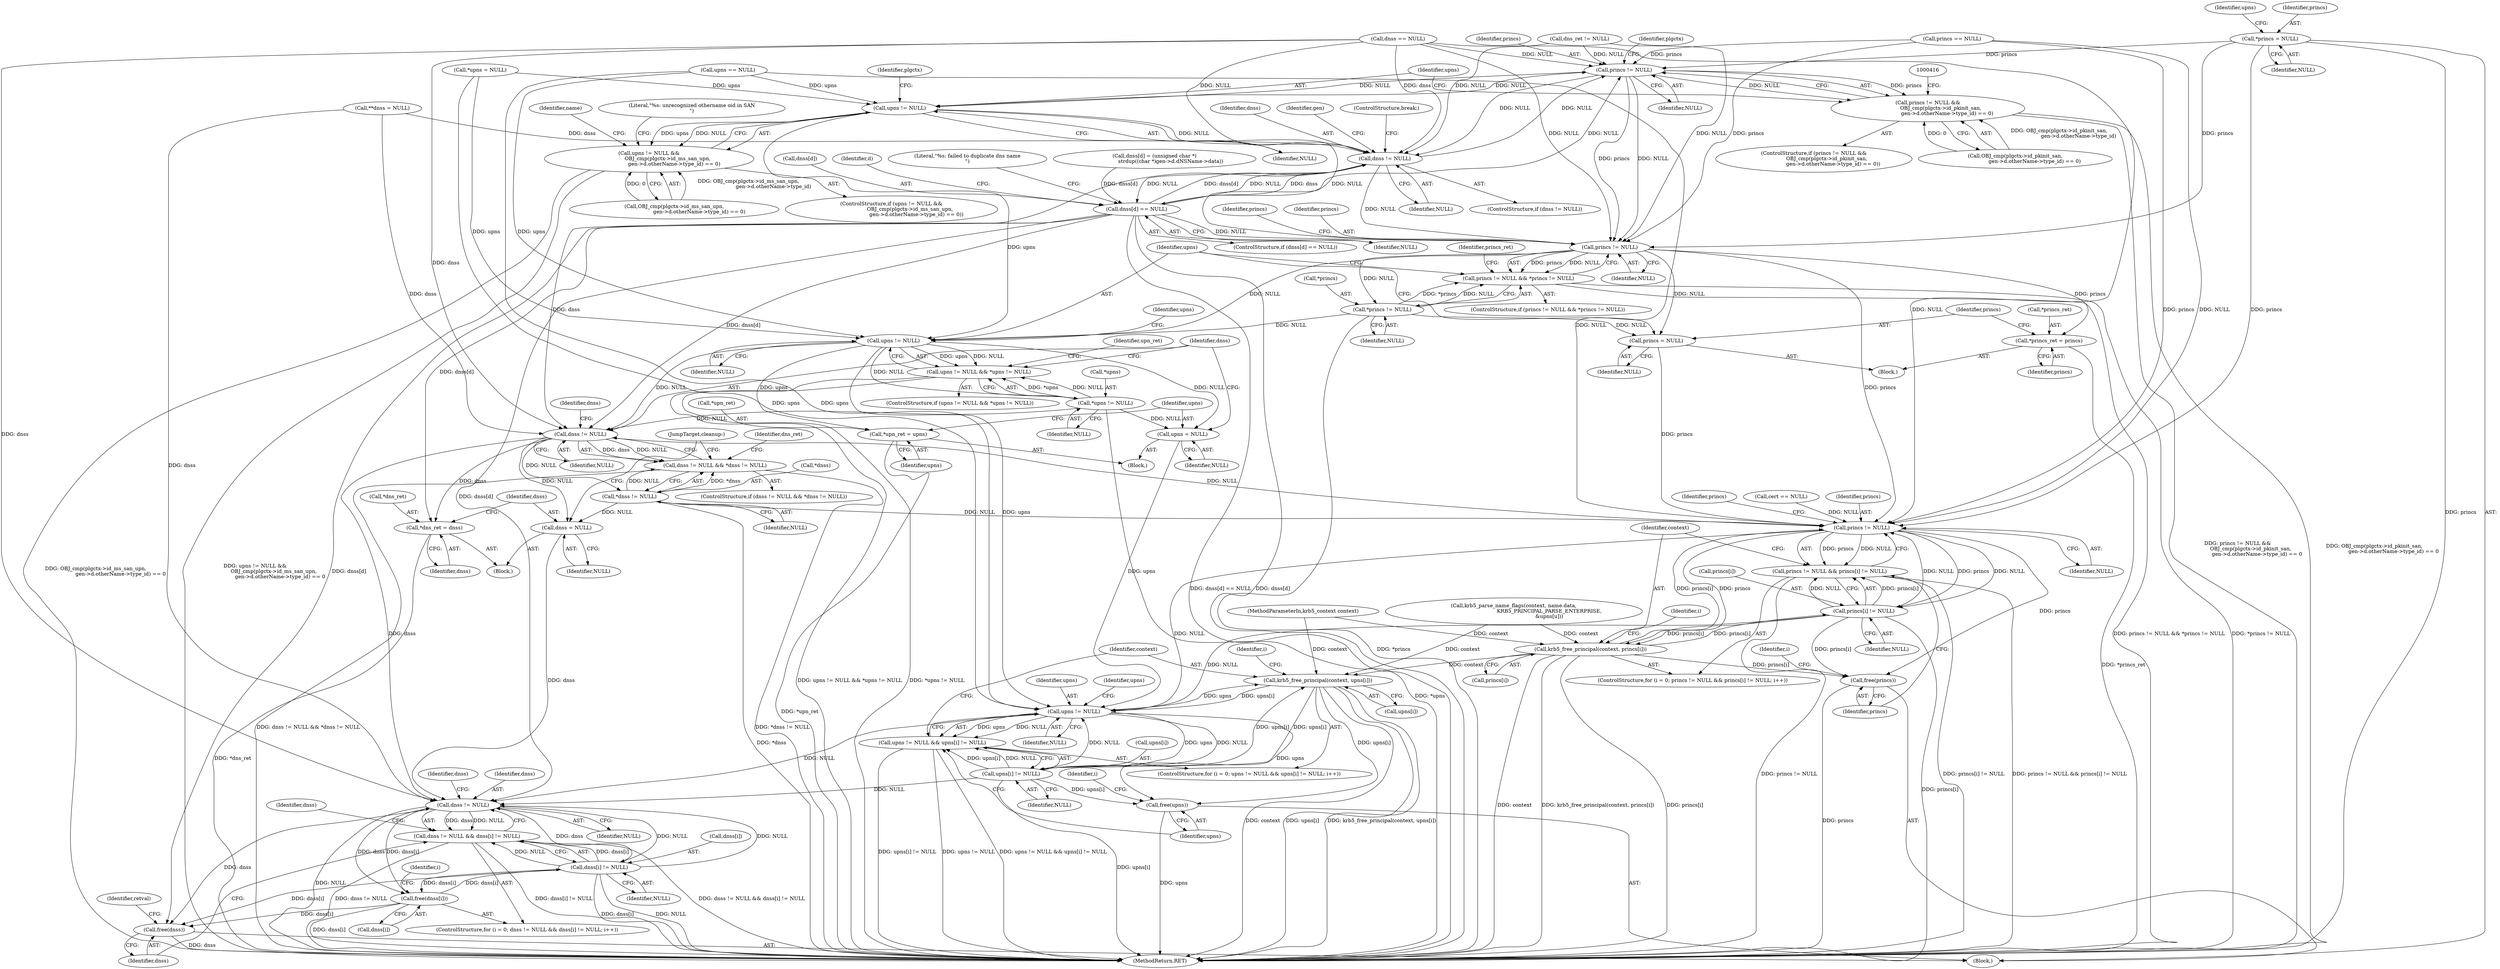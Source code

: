 digraph "0_krb5_50fe4074f188c2d4da0c421e96553acea8378db2@pointer" {
"1000135" [label="(Call,*princs = NULL)"];
"1000397" [label="(Call,princs != NULL)"];
"1000396" [label="(Call,princs != NULL &&\n                OBJ_cmp(plgctx->id_pkinit_san,\n                        gen->d.otherName->type_id) == 0)"];
"1000448" [label="(Call,upns != NULL)"];
"1000447" [label="(Call,upns != NULL &&\n                       OBJ_cmp(plgctx->id_ms_san_upn,\n                               gen->d.otherName->type_id) == 0)"];
"1000508" [label="(Call,dnss != NULL)"];
"1000557" [label="(Call,dnss[d] == NULL)"];
"1000589" [label="(Call,princs != NULL)"];
"1000588" [label="(Call,princs != NULL && *princs != NULL)"];
"1000592" [label="(Call,*princs != NULL)"];
"1000601" [label="(Call,princs = NULL)"];
"1000644" [label="(Call,princs != NULL)"];
"1000643" [label="(Call,princs != NULL && princs[i] != NULL)"];
"1000647" [label="(Call,princs[i] != NULL)"];
"1000654" [label="(Call,krb5_free_principal(context, princs[i]))"];
"1000659" [label="(Call,free(princs))"];
"1000676" [label="(Call,krb5_free_principal(context, upns[i]))"];
"1000666" [label="(Call,upns != NULL)"];
"1000665" [label="(Call,upns != NULL && upns[i] != NULL)"];
"1000669" [label="(Call,upns[i] != NULL)"];
"1000681" [label="(Call,free(upns))"];
"1000688" [label="(Call,dnss != NULL)"];
"1000687" [label="(Call,dnss != NULL && dnss[i] != NULL)"];
"1000691" [label="(Call,dnss[i] != NULL)"];
"1000698" [label="(Call,free(dnss[i]))"];
"1000702" [label="(Call,free(dnss))"];
"1000606" [label="(Call,upns != NULL)"];
"1000605" [label="(Call,upns != NULL && *upns != NULL)"];
"1000609" [label="(Call,*upns != NULL)"];
"1000618" [label="(Call,upns = NULL)"];
"1000623" [label="(Call,dnss != NULL)"];
"1000622" [label="(Call,dnss != NULL && *dnss != NULL)"];
"1000626" [label="(Call,*dnss != NULL)"];
"1000635" [label="(Call,dnss = NULL)"];
"1000631" [label="(Call,*dns_ret = dnss)"];
"1000614" [label="(Call,*upn_ret = upns)"];
"1000597" [label="(Call,*princs_ret = princs)"];
"1000509" [label="(Identifier,dnss)"];
"1000140" [label="(Identifier,upns)"];
"1000685" [label="(Identifier,i)"];
"1000693" [label="(Identifier,dnss)"];
"1000397" [label="(Call,princs != NULL)"];
"1000607" [label="(Identifier,upns)"];
"1000632" [label="(Call,*dns_ret)"];
"1000136" [label="(Identifier,princs)"];
"1000468" [label="(Identifier,name)"];
"1000403" [label="(Identifier,plgctx)"];
"1000139" [label="(Call,*upns = NULL)"];
"1000594" [label="(Identifier,princs)"];
"1000611" [label="(Identifier,upns)"];
"1000695" [label="(Identifier,NULL)"];
"1000603" [label="(Identifier,NULL)"];
"1000590" [label="(Identifier,princs)"];
"1000626" [label="(Call,*dnss != NULL)"];
"1000135" [label="(Call,*princs = NULL)"];
"1000477" [label="(Call,krb5_parse_name_flags(context, name.data,\n                                            KRB5_PRINCIPAL_PARSE_ENTERPRISE,\n                                            &upns[u]))"];
"1000660" [label="(Identifier,princs)"];
"1000313" [label="(Call,dns_ret != NULL)"];
"1000677" [label="(Identifier,context)"];
"1000620" [label="(Identifier,NULL)"];
"1000628" [label="(Identifier,dnss)"];
"1000606" [label="(Call,upns != NULL)"];
"1000510" [label="(Identifier,NULL)"];
"1000646" [label="(Identifier,NULL)"];
"1000143" [label="(Call,**dnss = NULL)"];
"1000699" [label="(Call,dnss[i])"];
"1000598" [label="(Call,*princs_ret)"];
"1000688" [label="(Call,dnss != NULL)"];
"1000282" [label="(Call,princs == NULL)"];
"1000670" [label="(Call,upns[i])"];
"1000682" [label="(Identifier,upns)"];
"1000569" [label="(Identifier,d)"];
"1000561" [label="(Identifier,NULL)"];
"1000678" [label="(Call,upns[i])"];
"1000665" [label="(Call,upns != NULL && upns[i] != NULL)"];
"1000599" [label="(Identifier,princs_ret)"];
"1000627" [label="(Call,*dnss)"];
"1000507" [label="(ControlStructure,if (dnss != NULL))"];
"1000447" [label="(Call,upns != NULL &&\n                       OBJ_cmp(plgctx->id_ms_san_upn,\n                               gen->d.otherName->type_id) == 0)"];
"1000605" [label="(Call,upns != NULL && *upns != NULL)"];
"1000661" [label="(ControlStructure,for (i = 0; upns != NULL && upns[i] != NULL; i++))"];
"1000659" [label="(Call,free(princs))"];
"1000517" [label="(Identifier,gen)"];
"1000635" [label="(Call,dnss = NULL)"];
"1000690" [label="(Identifier,NULL)"];
"1000616" [label="(Identifier,upn_ret)"];
"1000634" [label="(Identifier,dnss)"];
"1000689" [label="(Identifier,dnss)"];
"1000593" [label="(Call,*princs)"];
"1000633" [label="(Identifier,dns_ret)"];
"1000698" [label="(Call,free(dnss[i]))"];
"1000669" [label="(Call,upns[i] != NULL)"];
"1000608" [label="(Identifier,NULL)"];
"1000687" [label="(Call,dnss != NULL && dnss[i] != NULL)"];
"1000588" [label="(Call,princs != NULL && *princs != NULL)"];
"1000666" [label="(Call,upns != NULL)"];
"1000502" [label="(Literal,\"%s: unrecognized othername oid in SAN\n\")"];
"1000602" [label="(Identifier,princs)"];
"1000621" [label="(ControlStructure,if (dnss != NULL && *dnss != NULL))"];
"1000676" [label="(Call,krb5_free_principal(context, upns[i]))"];
"1000619" [label="(Identifier,upns)"];
"1000111" [label="(Block,)"];
"1000622" [label="(Call,dnss != NULL && *dnss != NULL)"];
"1000683" [label="(ControlStructure,for (i = 0; dnss != NULL && dnss[i] != NULL; i++))"];
"1000655" [label="(Identifier,context)"];
"1000400" [label="(Call,OBJ_cmp(plgctx->id_pkinit_san,\n                        gen->d.otherName->type_id) == 0)"];
"1000572" [label="(ControlStructure,break;)"];
"1000564" [label="(Literal,\"%s: failed to duplicate dns name\n\")"];
"1000137" [label="(Identifier,NULL)"];
"1000591" [label="(Identifier,NULL)"];
"1000601" [label="(Call,princs = NULL)"];
"1000656" [label="(Call,princs[i])"];
"1000557" [label="(Call,dnss[d] == NULL)"];
"1000681" [label="(Call,free(upns))"];
"1000663" [label="(Identifier,i)"];
"1000610" [label="(Call,*upns)"];
"1000636" [label="(Identifier,dnss)"];
"1000638" [label="(JumpTarget,cleanup:)"];
"1000540" [label="(Call,dnss[d] = (unsigned char *)\n                    strdup((char *)gen->d.dNSName->data))"];
"1000667" [label="(Identifier,upns)"];
"1000623" [label="(Call,dnss != NULL)"];
"1000649" [label="(Identifier,princs)"];
"1000399" [label="(Identifier,NULL)"];
"1000451" [label="(Call,OBJ_cmp(plgctx->id_ms_san_upn,\n                               gen->d.otherName->type_id) == 0)"];
"1000647" [label="(Call,princs[i] != NULL)"];
"1000700" [label="(Identifier,dnss)"];
"1000615" [label="(Call,*upn_ret)"];
"1000671" [label="(Identifier,upns)"];
"1000508" [label="(Call,dnss != NULL)"];
"1000631" [label="(Call,*dns_ret = dnss)"];
"1000703" [label="(Identifier,dnss)"];
"1000648" [label="(Call,princs[i])"];
"1000630" [label="(Block,)"];
"1000612" [label="(Identifier,NULL)"];
"1000692" [label="(Call,dnss[i])"];
"1000668" [label="(Identifier,NULL)"];
"1000637" [label="(Identifier,NULL)"];
"1000210" [label="(Call,cert == NULL)"];
"1000639" [label="(ControlStructure,for (i = 0; princs != NULL && princs[i] != NULL; i++))"];
"1000654" [label="(Call,krb5_free_principal(context, princs[i]))"];
"1000651" [label="(Identifier,NULL)"];
"1000614" [label="(Call,*upn_ret = upns)"];
"1000587" [label="(ControlStructure,if (princs != NULL && *princs != NULL))"];
"1000625" [label="(Identifier,NULL)"];
"1000448" [label="(Call,upns != NULL)"];
"1000449" [label="(Identifier,upns)"];
"1000395" [label="(ControlStructure,if (princs != NULL &&\n                OBJ_cmp(plgctx->id_pkinit_san,\n                        gen->d.otherName->type_id) == 0))"];
"1000675" [label="(Identifier,i)"];
"1000556" [label="(ControlStructure,if (dnss[d] == NULL))"];
"1000592" [label="(Call,*princs != NULL)"];
"1000697" [label="(Identifier,i)"];
"1000604" [label="(ControlStructure,if (upns != NULL && *upns != NULL))"];
"1000104" [label="(MethodParameterIn,krb5_context context)"];
"1000558" [label="(Call,dnss[d])"];
"1000702" [label="(Call,free(dnss))"];
"1000617" [label="(Identifier,upns)"];
"1000673" [label="(Identifier,NULL)"];
"1000597" [label="(Call,*princs_ret = princs)"];
"1000644" [label="(Call,princs != NULL)"];
"1000691" [label="(Call,dnss[i] != NULL)"];
"1000706" [label="(MethodReturn,RET)"];
"1000450" [label="(Identifier,NULL)"];
"1000609" [label="(Call,*upns != NULL)"];
"1000304" [label="(Call,upns == NULL)"];
"1000595" [label="(Identifier,NULL)"];
"1000618" [label="(Call,upns = NULL)"];
"1000624" [label="(Identifier,dnss)"];
"1000643" [label="(Call,princs != NULL && princs[i] != NULL)"];
"1000596" [label="(Block,)"];
"1000398" [label="(Identifier,princs)"];
"1000454" [label="(Identifier,plgctx)"];
"1000705" [label="(Identifier,retval)"];
"1000600" [label="(Identifier,princs)"];
"1000645" [label="(Identifier,princs)"];
"1000629" [label="(Identifier,NULL)"];
"1000589" [label="(Call,princs != NULL)"];
"1000613" [label="(Block,)"];
"1000446" [label="(ControlStructure,if (upns != NULL &&\n                       OBJ_cmp(plgctx->id_ms_san_upn,\n                               gen->d.otherName->type_id) == 0))"];
"1000653" [label="(Identifier,i)"];
"1000327" [label="(Call,dnss == NULL)"];
"1000396" [label="(Call,princs != NULL &&\n                OBJ_cmp(plgctx->id_pkinit_san,\n                        gen->d.otherName->type_id) == 0)"];
"1000135" -> "1000111"  [label="AST: "];
"1000135" -> "1000137"  [label="CFG: "];
"1000136" -> "1000135"  [label="AST: "];
"1000137" -> "1000135"  [label="AST: "];
"1000140" -> "1000135"  [label="CFG: "];
"1000135" -> "1000706"  [label="DDG: princs"];
"1000135" -> "1000397"  [label="DDG: princs"];
"1000135" -> "1000589"  [label="DDG: princs"];
"1000135" -> "1000644"  [label="DDG: princs"];
"1000397" -> "1000396"  [label="AST: "];
"1000397" -> "1000399"  [label="CFG: "];
"1000398" -> "1000397"  [label="AST: "];
"1000399" -> "1000397"  [label="AST: "];
"1000403" -> "1000397"  [label="CFG: "];
"1000396" -> "1000397"  [label="CFG: "];
"1000397" -> "1000396"  [label="DDG: princs"];
"1000397" -> "1000396"  [label="DDG: NULL"];
"1000282" -> "1000397"  [label="DDG: princs"];
"1000313" -> "1000397"  [label="DDG: NULL"];
"1000448" -> "1000397"  [label="DDG: NULL"];
"1000327" -> "1000397"  [label="DDG: NULL"];
"1000508" -> "1000397"  [label="DDG: NULL"];
"1000557" -> "1000397"  [label="DDG: NULL"];
"1000397" -> "1000448"  [label="DDG: NULL"];
"1000397" -> "1000508"  [label="DDG: NULL"];
"1000397" -> "1000589"  [label="DDG: princs"];
"1000397" -> "1000589"  [label="DDG: NULL"];
"1000396" -> "1000395"  [label="AST: "];
"1000396" -> "1000400"  [label="CFG: "];
"1000400" -> "1000396"  [label="AST: "];
"1000416" -> "1000396"  [label="CFG: "];
"1000449" -> "1000396"  [label="CFG: "];
"1000396" -> "1000706"  [label="DDG: princs != NULL &&\n                OBJ_cmp(plgctx->id_pkinit_san,\n                        gen->d.otherName->type_id) == 0"];
"1000396" -> "1000706"  [label="DDG: OBJ_cmp(plgctx->id_pkinit_san,\n                        gen->d.otherName->type_id) == 0"];
"1000400" -> "1000396"  [label="DDG: OBJ_cmp(plgctx->id_pkinit_san,\n                        gen->d.otherName->type_id)"];
"1000400" -> "1000396"  [label="DDG: 0"];
"1000448" -> "1000447"  [label="AST: "];
"1000448" -> "1000450"  [label="CFG: "];
"1000449" -> "1000448"  [label="AST: "];
"1000450" -> "1000448"  [label="AST: "];
"1000454" -> "1000448"  [label="CFG: "];
"1000447" -> "1000448"  [label="CFG: "];
"1000448" -> "1000447"  [label="DDG: upns"];
"1000448" -> "1000447"  [label="DDG: NULL"];
"1000304" -> "1000448"  [label="DDG: upns"];
"1000139" -> "1000448"  [label="DDG: upns"];
"1000448" -> "1000508"  [label="DDG: NULL"];
"1000448" -> "1000589"  [label="DDG: NULL"];
"1000448" -> "1000606"  [label="DDG: upns"];
"1000447" -> "1000446"  [label="AST: "];
"1000447" -> "1000451"  [label="CFG: "];
"1000451" -> "1000447"  [label="AST: "];
"1000468" -> "1000447"  [label="CFG: "];
"1000502" -> "1000447"  [label="CFG: "];
"1000447" -> "1000706"  [label="DDG: upns != NULL &&\n                       OBJ_cmp(plgctx->id_ms_san_upn,\n                               gen->d.otherName->type_id) == 0"];
"1000447" -> "1000706"  [label="DDG: OBJ_cmp(plgctx->id_ms_san_upn,\n                               gen->d.otherName->type_id) == 0"];
"1000451" -> "1000447"  [label="DDG: OBJ_cmp(plgctx->id_ms_san_upn,\n                               gen->d.otherName->type_id)"];
"1000451" -> "1000447"  [label="DDG: 0"];
"1000508" -> "1000507"  [label="AST: "];
"1000508" -> "1000510"  [label="CFG: "];
"1000509" -> "1000508"  [label="AST: "];
"1000510" -> "1000508"  [label="AST: "];
"1000517" -> "1000508"  [label="CFG: "];
"1000572" -> "1000508"  [label="CFG: "];
"1000143" -> "1000508"  [label="DDG: dnss"];
"1000327" -> "1000508"  [label="DDG: dnss"];
"1000327" -> "1000508"  [label="DDG: NULL"];
"1000557" -> "1000508"  [label="DDG: dnss[d]"];
"1000557" -> "1000508"  [label="DDG: NULL"];
"1000313" -> "1000508"  [label="DDG: NULL"];
"1000508" -> "1000557"  [label="DDG: dnss"];
"1000508" -> "1000557"  [label="DDG: NULL"];
"1000508" -> "1000589"  [label="DDG: NULL"];
"1000508" -> "1000623"  [label="DDG: dnss"];
"1000557" -> "1000556"  [label="AST: "];
"1000557" -> "1000561"  [label="CFG: "];
"1000558" -> "1000557"  [label="AST: "];
"1000561" -> "1000557"  [label="AST: "];
"1000564" -> "1000557"  [label="CFG: "];
"1000569" -> "1000557"  [label="CFG: "];
"1000557" -> "1000706"  [label="DDG: dnss[d] == NULL"];
"1000557" -> "1000706"  [label="DDG: dnss[d]"];
"1000540" -> "1000557"  [label="DDG: dnss[d]"];
"1000557" -> "1000589"  [label="DDG: NULL"];
"1000557" -> "1000623"  [label="DDG: dnss[d]"];
"1000557" -> "1000631"  [label="DDG: dnss[d]"];
"1000557" -> "1000688"  [label="DDG: dnss[d]"];
"1000557" -> "1000702"  [label="DDG: dnss[d]"];
"1000589" -> "1000588"  [label="AST: "];
"1000589" -> "1000591"  [label="CFG: "];
"1000590" -> "1000589"  [label="AST: "];
"1000591" -> "1000589"  [label="AST: "];
"1000594" -> "1000589"  [label="CFG: "];
"1000588" -> "1000589"  [label="CFG: "];
"1000589" -> "1000588"  [label="DDG: princs"];
"1000589" -> "1000588"  [label="DDG: NULL"];
"1000282" -> "1000589"  [label="DDG: princs"];
"1000313" -> "1000589"  [label="DDG: NULL"];
"1000327" -> "1000589"  [label="DDG: NULL"];
"1000589" -> "1000592"  [label="DDG: NULL"];
"1000589" -> "1000597"  [label="DDG: princs"];
"1000589" -> "1000601"  [label="DDG: NULL"];
"1000589" -> "1000606"  [label="DDG: NULL"];
"1000589" -> "1000644"  [label="DDG: princs"];
"1000588" -> "1000587"  [label="AST: "];
"1000588" -> "1000592"  [label="CFG: "];
"1000592" -> "1000588"  [label="AST: "];
"1000599" -> "1000588"  [label="CFG: "];
"1000607" -> "1000588"  [label="CFG: "];
"1000588" -> "1000706"  [label="DDG: princs != NULL && *princs != NULL"];
"1000588" -> "1000706"  [label="DDG: *princs != NULL"];
"1000592" -> "1000588"  [label="DDG: *princs"];
"1000592" -> "1000588"  [label="DDG: NULL"];
"1000592" -> "1000595"  [label="CFG: "];
"1000593" -> "1000592"  [label="AST: "];
"1000595" -> "1000592"  [label="AST: "];
"1000592" -> "1000706"  [label="DDG: *princs"];
"1000592" -> "1000601"  [label="DDG: NULL"];
"1000592" -> "1000606"  [label="DDG: NULL"];
"1000601" -> "1000596"  [label="AST: "];
"1000601" -> "1000603"  [label="CFG: "];
"1000602" -> "1000601"  [label="AST: "];
"1000603" -> "1000601"  [label="AST: "];
"1000607" -> "1000601"  [label="CFG: "];
"1000601" -> "1000644"  [label="DDG: princs"];
"1000644" -> "1000643"  [label="AST: "];
"1000644" -> "1000646"  [label="CFG: "];
"1000645" -> "1000644"  [label="AST: "];
"1000646" -> "1000644"  [label="AST: "];
"1000649" -> "1000644"  [label="CFG: "];
"1000643" -> "1000644"  [label="CFG: "];
"1000644" -> "1000643"  [label="DDG: princs"];
"1000644" -> "1000643"  [label="DDG: NULL"];
"1000654" -> "1000644"  [label="DDG: princs[i]"];
"1000282" -> "1000644"  [label="DDG: princs"];
"1000282" -> "1000644"  [label="DDG: NULL"];
"1000304" -> "1000644"  [label="DDG: NULL"];
"1000327" -> "1000644"  [label="DDG: NULL"];
"1000623" -> "1000644"  [label="DDG: NULL"];
"1000210" -> "1000644"  [label="DDG: NULL"];
"1000647" -> "1000644"  [label="DDG: NULL"];
"1000626" -> "1000644"  [label="DDG: NULL"];
"1000644" -> "1000647"  [label="DDG: princs"];
"1000644" -> "1000647"  [label="DDG: NULL"];
"1000644" -> "1000654"  [label="DDG: princs"];
"1000644" -> "1000659"  [label="DDG: princs"];
"1000644" -> "1000666"  [label="DDG: NULL"];
"1000643" -> "1000639"  [label="AST: "];
"1000643" -> "1000647"  [label="CFG: "];
"1000647" -> "1000643"  [label="AST: "];
"1000655" -> "1000643"  [label="CFG: "];
"1000660" -> "1000643"  [label="CFG: "];
"1000643" -> "1000706"  [label="DDG: princs != NULL && princs[i] != NULL"];
"1000643" -> "1000706"  [label="DDG: princs != NULL"];
"1000643" -> "1000706"  [label="DDG: princs[i] != NULL"];
"1000647" -> "1000643"  [label="DDG: princs[i]"];
"1000647" -> "1000643"  [label="DDG: NULL"];
"1000647" -> "1000651"  [label="CFG: "];
"1000648" -> "1000647"  [label="AST: "];
"1000651" -> "1000647"  [label="AST: "];
"1000647" -> "1000706"  [label="DDG: princs[i]"];
"1000654" -> "1000647"  [label="DDG: princs[i]"];
"1000647" -> "1000654"  [label="DDG: princs[i]"];
"1000647" -> "1000659"  [label="DDG: princs[i]"];
"1000647" -> "1000666"  [label="DDG: NULL"];
"1000654" -> "1000639"  [label="AST: "];
"1000654" -> "1000656"  [label="CFG: "];
"1000655" -> "1000654"  [label="AST: "];
"1000656" -> "1000654"  [label="AST: "];
"1000653" -> "1000654"  [label="CFG: "];
"1000654" -> "1000706"  [label="DDG: princs[i]"];
"1000654" -> "1000706"  [label="DDG: context"];
"1000654" -> "1000706"  [label="DDG: krb5_free_principal(context, princs[i])"];
"1000477" -> "1000654"  [label="DDG: context"];
"1000104" -> "1000654"  [label="DDG: context"];
"1000654" -> "1000659"  [label="DDG: princs[i]"];
"1000654" -> "1000676"  [label="DDG: context"];
"1000659" -> "1000111"  [label="AST: "];
"1000659" -> "1000660"  [label="CFG: "];
"1000660" -> "1000659"  [label="AST: "];
"1000663" -> "1000659"  [label="CFG: "];
"1000659" -> "1000706"  [label="DDG: princs"];
"1000676" -> "1000661"  [label="AST: "];
"1000676" -> "1000678"  [label="CFG: "];
"1000677" -> "1000676"  [label="AST: "];
"1000678" -> "1000676"  [label="AST: "];
"1000675" -> "1000676"  [label="CFG: "];
"1000676" -> "1000706"  [label="DDG: upns[i]"];
"1000676" -> "1000706"  [label="DDG: krb5_free_principal(context, upns[i])"];
"1000676" -> "1000706"  [label="DDG: context"];
"1000676" -> "1000666"  [label="DDG: upns[i]"];
"1000676" -> "1000669"  [label="DDG: upns[i]"];
"1000477" -> "1000676"  [label="DDG: context"];
"1000104" -> "1000676"  [label="DDG: context"];
"1000669" -> "1000676"  [label="DDG: upns[i]"];
"1000666" -> "1000676"  [label="DDG: upns"];
"1000676" -> "1000681"  [label="DDG: upns[i]"];
"1000666" -> "1000665"  [label="AST: "];
"1000666" -> "1000668"  [label="CFG: "];
"1000667" -> "1000666"  [label="AST: "];
"1000668" -> "1000666"  [label="AST: "];
"1000671" -> "1000666"  [label="CFG: "];
"1000665" -> "1000666"  [label="CFG: "];
"1000666" -> "1000665"  [label="DDG: upns"];
"1000666" -> "1000665"  [label="DDG: NULL"];
"1000606" -> "1000666"  [label="DDG: upns"];
"1000304" -> "1000666"  [label="DDG: upns"];
"1000139" -> "1000666"  [label="DDG: upns"];
"1000618" -> "1000666"  [label="DDG: upns"];
"1000669" -> "1000666"  [label="DDG: NULL"];
"1000666" -> "1000669"  [label="DDG: upns"];
"1000666" -> "1000669"  [label="DDG: NULL"];
"1000666" -> "1000681"  [label="DDG: upns"];
"1000666" -> "1000688"  [label="DDG: NULL"];
"1000665" -> "1000661"  [label="AST: "];
"1000665" -> "1000669"  [label="CFG: "];
"1000669" -> "1000665"  [label="AST: "];
"1000677" -> "1000665"  [label="CFG: "];
"1000682" -> "1000665"  [label="CFG: "];
"1000665" -> "1000706"  [label="DDG: upns != NULL"];
"1000665" -> "1000706"  [label="DDG: upns != NULL && upns[i] != NULL"];
"1000665" -> "1000706"  [label="DDG: upns[i] != NULL"];
"1000669" -> "1000665"  [label="DDG: upns[i]"];
"1000669" -> "1000665"  [label="DDG: NULL"];
"1000669" -> "1000673"  [label="CFG: "];
"1000670" -> "1000669"  [label="AST: "];
"1000673" -> "1000669"  [label="AST: "];
"1000669" -> "1000706"  [label="DDG: upns[i]"];
"1000669" -> "1000681"  [label="DDG: upns[i]"];
"1000669" -> "1000688"  [label="DDG: NULL"];
"1000681" -> "1000111"  [label="AST: "];
"1000681" -> "1000682"  [label="CFG: "];
"1000682" -> "1000681"  [label="AST: "];
"1000685" -> "1000681"  [label="CFG: "];
"1000681" -> "1000706"  [label="DDG: upns"];
"1000688" -> "1000687"  [label="AST: "];
"1000688" -> "1000690"  [label="CFG: "];
"1000689" -> "1000688"  [label="AST: "];
"1000690" -> "1000688"  [label="AST: "];
"1000693" -> "1000688"  [label="CFG: "];
"1000687" -> "1000688"  [label="CFG: "];
"1000688" -> "1000706"  [label="DDG: NULL"];
"1000688" -> "1000687"  [label="DDG: dnss"];
"1000688" -> "1000687"  [label="DDG: NULL"];
"1000623" -> "1000688"  [label="DDG: dnss"];
"1000327" -> "1000688"  [label="DDG: dnss"];
"1000635" -> "1000688"  [label="DDG: dnss"];
"1000143" -> "1000688"  [label="DDG: dnss"];
"1000698" -> "1000688"  [label="DDG: dnss[i]"];
"1000691" -> "1000688"  [label="DDG: NULL"];
"1000688" -> "1000691"  [label="DDG: dnss"];
"1000688" -> "1000691"  [label="DDG: NULL"];
"1000688" -> "1000698"  [label="DDG: dnss"];
"1000688" -> "1000702"  [label="DDG: dnss"];
"1000687" -> "1000683"  [label="AST: "];
"1000687" -> "1000691"  [label="CFG: "];
"1000691" -> "1000687"  [label="AST: "];
"1000700" -> "1000687"  [label="CFG: "];
"1000703" -> "1000687"  [label="CFG: "];
"1000687" -> "1000706"  [label="DDG: dnss != NULL && dnss[i] != NULL"];
"1000687" -> "1000706"  [label="DDG: dnss != NULL"];
"1000687" -> "1000706"  [label="DDG: dnss[i] != NULL"];
"1000691" -> "1000687"  [label="DDG: dnss[i]"];
"1000691" -> "1000687"  [label="DDG: NULL"];
"1000691" -> "1000695"  [label="CFG: "];
"1000692" -> "1000691"  [label="AST: "];
"1000695" -> "1000691"  [label="AST: "];
"1000691" -> "1000706"  [label="DDG: NULL"];
"1000691" -> "1000706"  [label="DDG: dnss[i]"];
"1000698" -> "1000691"  [label="DDG: dnss[i]"];
"1000691" -> "1000698"  [label="DDG: dnss[i]"];
"1000691" -> "1000702"  [label="DDG: dnss[i]"];
"1000698" -> "1000683"  [label="AST: "];
"1000698" -> "1000699"  [label="CFG: "];
"1000699" -> "1000698"  [label="AST: "];
"1000697" -> "1000698"  [label="CFG: "];
"1000698" -> "1000706"  [label="DDG: dnss[i]"];
"1000698" -> "1000702"  [label="DDG: dnss[i]"];
"1000702" -> "1000111"  [label="AST: "];
"1000702" -> "1000703"  [label="CFG: "];
"1000703" -> "1000702"  [label="AST: "];
"1000705" -> "1000702"  [label="CFG: "];
"1000702" -> "1000706"  [label="DDG: dnss"];
"1000606" -> "1000605"  [label="AST: "];
"1000606" -> "1000608"  [label="CFG: "];
"1000607" -> "1000606"  [label="AST: "];
"1000608" -> "1000606"  [label="AST: "];
"1000611" -> "1000606"  [label="CFG: "];
"1000605" -> "1000606"  [label="CFG: "];
"1000606" -> "1000605"  [label="DDG: upns"];
"1000606" -> "1000605"  [label="DDG: NULL"];
"1000304" -> "1000606"  [label="DDG: upns"];
"1000139" -> "1000606"  [label="DDG: upns"];
"1000606" -> "1000609"  [label="DDG: NULL"];
"1000606" -> "1000614"  [label="DDG: upns"];
"1000606" -> "1000618"  [label="DDG: NULL"];
"1000606" -> "1000623"  [label="DDG: NULL"];
"1000605" -> "1000604"  [label="AST: "];
"1000605" -> "1000609"  [label="CFG: "];
"1000609" -> "1000605"  [label="AST: "];
"1000616" -> "1000605"  [label="CFG: "];
"1000624" -> "1000605"  [label="CFG: "];
"1000605" -> "1000706"  [label="DDG: upns != NULL && *upns != NULL"];
"1000605" -> "1000706"  [label="DDG: *upns != NULL"];
"1000609" -> "1000605"  [label="DDG: *upns"];
"1000609" -> "1000605"  [label="DDG: NULL"];
"1000609" -> "1000612"  [label="CFG: "];
"1000610" -> "1000609"  [label="AST: "];
"1000612" -> "1000609"  [label="AST: "];
"1000609" -> "1000706"  [label="DDG: *upns"];
"1000609" -> "1000618"  [label="DDG: NULL"];
"1000609" -> "1000623"  [label="DDG: NULL"];
"1000618" -> "1000613"  [label="AST: "];
"1000618" -> "1000620"  [label="CFG: "];
"1000619" -> "1000618"  [label="AST: "];
"1000620" -> "1000618"  [label="AST: "];
"1000624" -> "1000618"  [label="CFG: "];
"1000623" -> "1000622"  [label="AST: "];
"1000623" -> "1000625"  [label="CFG: "];
"1000624" -> "1000623"  [label="AST: "];
"1000625" -> "1000623"  [label="AST: "];
"1000628" -> "1000623"  [label="CFG: "];
"1000622" -> "1000623"  [label="CFG: "];
"1000623" -> "1000622"  [label="DDG: dnss"];
"1000623" -> "1000622"  [label="DDG: NULL"];
"1000143" -> "1000623"  [label="DDG: dnss"];
"1000327" -> "1000623"  [label="DDG: dnss"];
"1000623" -> "1000626"  [label="DDG: NULL"];
"1000623" -> "1000631"  [label="DDG: dnss"];
"1000623" -> "1000635"  [label="DDG: NULL"];
"1000622" -> "1000621"  [label="AST: "];
"1000622" -> "1000626"  [label="CFG: "];
"1000626" -> "1000622"  [label="AST: "];
"1000633" -> "1000622"  [label="CFG: "];
"1000638" -> "1000622"  [label="CFG: "];
"1000622" -> "1000706"  [label="DDG: dnss != NULL && *dnss != NULL"];
"1000622" -> "1000706"  [label="DDG: *dnss != NULL"];
"1000626" -> "1000622"  [label="DDG: *dnss"];
"1000626" -> "1000622"  [label="DDG: NULL"];
"1000626" -> "1000629"  [label="CFG: "];
"1000627" -> "1000626"  [label="AST: "];
"1000629" -> "1000626"  [label="AST: "];
"1000626" -> "1000706"  [label="DDG: *dnss"];
"1000626" -> "1000635"  [label="DDG: NULL"];
"1000635" -> "1000630"  [label="AST: "];
"1000635" -> "1000637"  [label="CFG: "];
"1000636" -> "1000635"  [label="AST: "];
"1000637" -> "1000635"  [label="AST: "];
"1000638" -> "1000635"  [label="CFG: "];
"1000631" -> "1000630"  [label="AST: "];
"1000631" -> "1000634"  [label="CFG: "];
"1000632" -> "1000631"  [label="AST: "];
"1000634" -> "1000631"  [label="AST: "];
"1000636" -> "1000631"  [label="CFG: "];
"1000631" -> "1000706"  [label="DDG: *dns_ret"];
"1000614" -> "1000613"  [label="AST: "];
"1000614" -> "1000617"  [label="CFG: "];
"1000615" -> "1000614"  [label="AST: "];
"1000617" -> "1000614"  [label="AST: "];
"1000619" -> "1000614"  [label="CFG: "];
"1000614" -> "1000706"  [label="DDG: *upn_ret"];
"1000597" -> "1000596"  [label="AST: "];
"1000597" -> "1000600"  [label="CFG: "];
"1000598" -> "1000597"  [label="AST: "];
"1000600" -> "1000597"  [label="AST: "];
"1000602" -> "1000597"  [label="CFG: "];
"1000597" -> "1000706"  [label="DDG: *princs_ret"];
}
